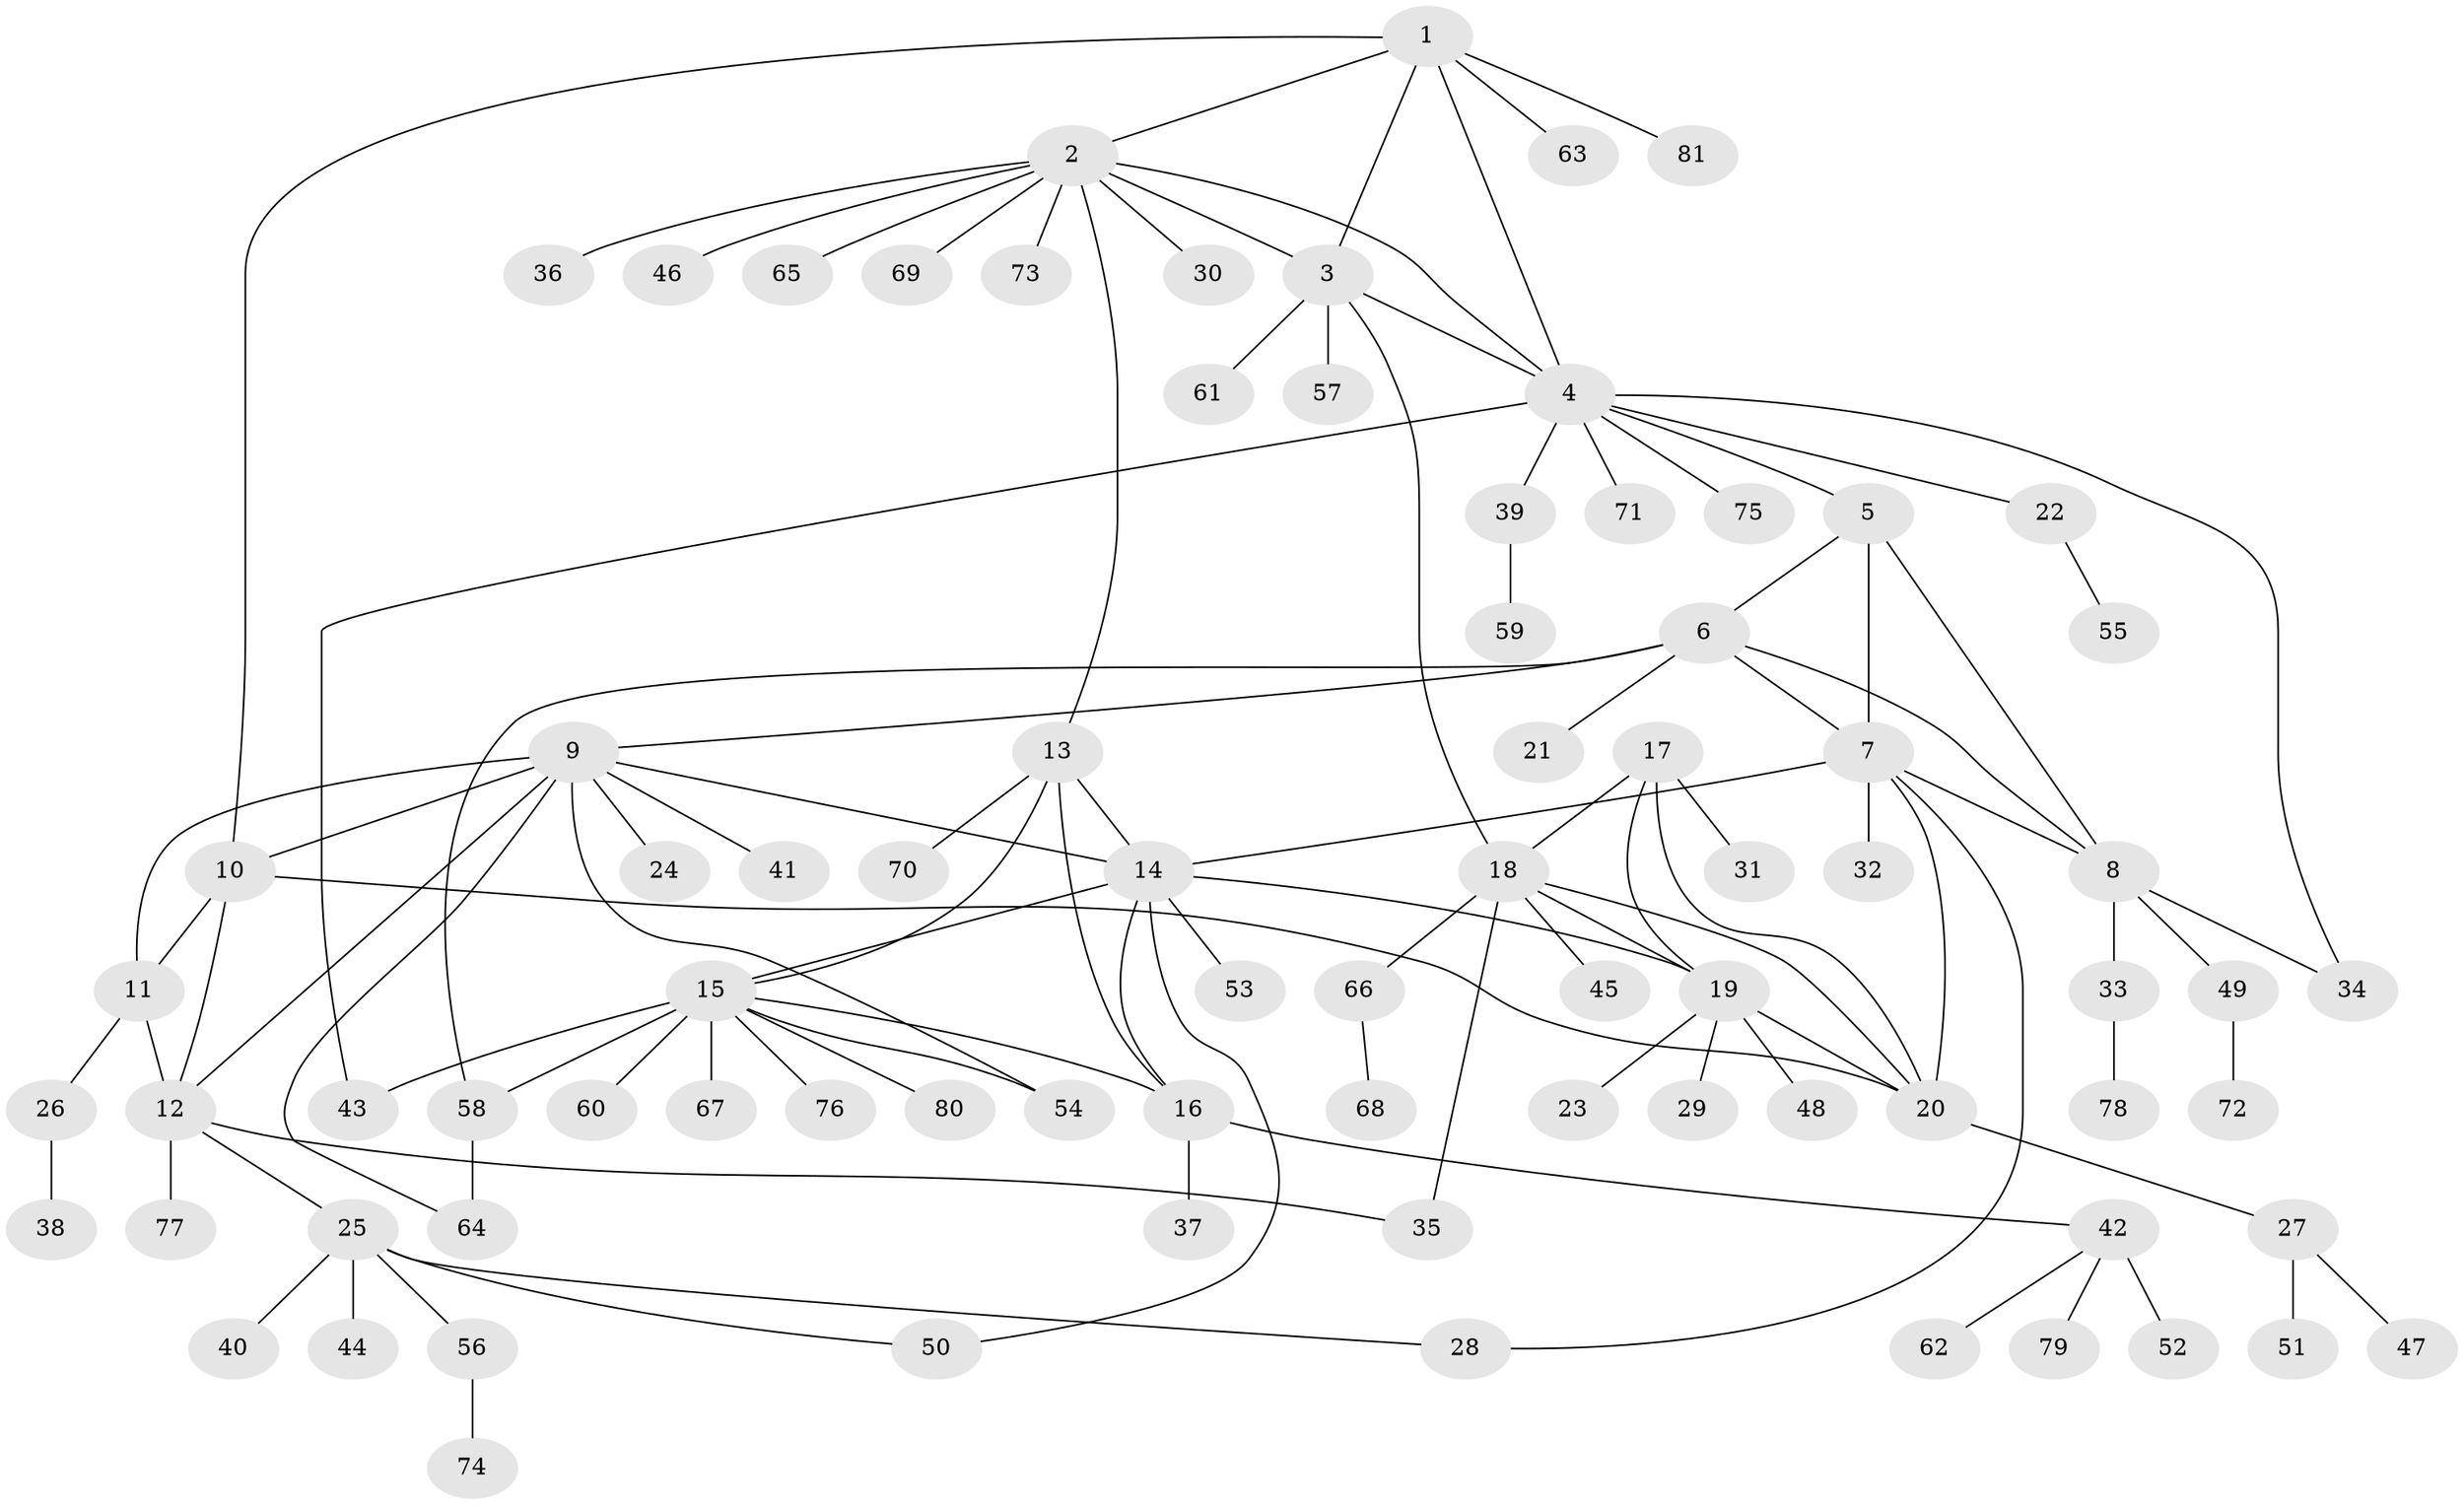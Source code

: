 // Generated by graph-tools (version 1.1) at 2025/37/03/09/25 02:37:11]
// undirected, 81 vertices, 109 edges
graph export_dot {
graph [start="1"]
  node [color=gray90,style=filled];
  1;
  2;
  3;
  4;
  5;
  6;
  7;
  8;
  9;
  10;
  11;
  12;
  13;
  14;
  15;
  16;
  17;
  18;
  19;
  20;
  21;
  22;
  23;
  24;
  25;
  26;
  27;
  28;
  29;
  30;
  31;
  32;
  33;
  34;
  35;
  36;
  37;
  38;
  39;
  40;
  41;
  42;
  43;
  44;
  45;
  46;
  47;
  48;
  49;
  50;
  51;
  52;
  53;
  54;
  55;
  56;
  57;
  58;
  59;
  60;
  61;
  62;
  63;
  64;
  65;
  66;
  67;
  68;
  69;
  70;
  71;
  72;
  73;
  74;
  75;
  76;
  77;
  78;
  79;
  80;
  81;
  1 -- 2;
  1 -- 3;
  1 -- 4;
  1 -- 10;
  1 -- 63;
  1 -- 81;
  2 -- 3;
  2 -- 4;
  2 -- 13;
  2 -- 30;
  2 -- 36;
  2 -- 46;
  2 -- 65;
  2 -- 69;
  2 -- 73;
  3 -- 4;
  3 -- 18;
  3 -- 57;
  3 -- 61;
  4 -- 5;
  4 -- 22;
  4 -- 34;
  4 -- 39;
  4 -- 43;
  4 -- 71;
  4 -- 75;
  5 -- 6;
  5 -- 7;
  5 -- 8;
  6 -- 7;
  6 -- 8;
  6 -- 9;
  6 -- 21;
  6 -- 58;
  7 -- 8;
  7 -- 14;
  7 -- 20;
  7 -- 28;
  7 -- 32;
  8 -- 33;
  8 -- 34;
  8 -- 49;
  9 -- 10;
  9 -- 11;
  9 -- 12;
  9 -- 14;
  9 -- 24;
  9 -- 41;
  9 -- 54;
  9 -- 64;
  10 -- 11;
  10 -- 12;
  10 -- 20;
  11 -- 12;
  11 -- 26;
  12 -- 25;
  12 -- 35;
  12 -- 77;
  13 -- 14;
  13 -- 15;
  13 -- 16;
  13 -- 70;
  14 -- 15;
  14 -- 16;
  14 -- 19;
  14 -- 50;
  14 -- 53;
  15 -- 16;
  15 -- 43;
  15 -- 54;
  15 -- 58;
  15 -- 60;
  15 -- 67;
  15 -- 76;
  15 -- 80;
  16 -- 37;
  16 -- 42;
  17 -- 18;
  17 -- 19;
  17 -- 20;
  17 -- 31;
  18 -- 19;
  18 -- 20;
  18 -- 35;
  18 -- 45;
  18 -- 66;
  19 -- 20;
  19 -- 23;
  19 -- 29;
  19 -- 48;
  20 -- 27;
  22 -- 55;
  25 -- 28;
  25 -- 40;
  25 -- 44;
  25 -- 50;
  25 -- 56;
  26 -- 38;
  27 -- 47;
  27 -- 51;
  33 -- 78;
  39 -- 59;
  42 -- 52;
  42 -- 62;
  42 -- 79;
  49 -- 72;
  56 -- 74;
  58 -- 64;
  66 -- 68;
}
